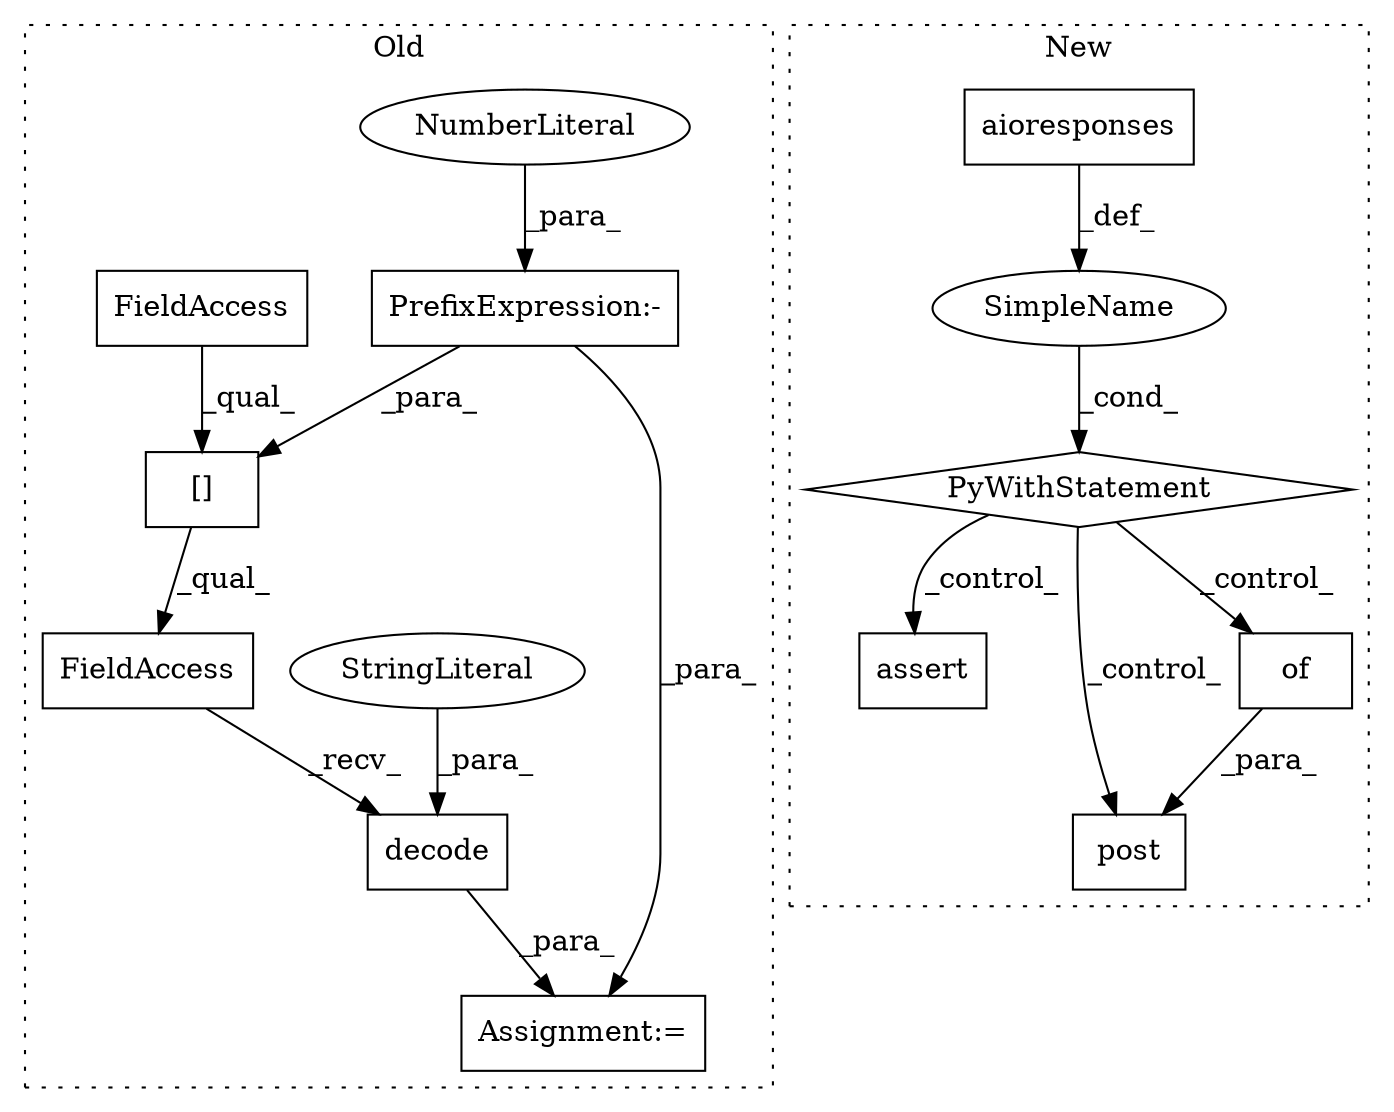 digraph G {
subgraph cluster0 {
1 [label="decode" a="32" s="1576,1590" l="7,1" shape="box"];
3 [label="Assignment:=" a="7" s="1540" l="1" shape="box"];
4 [label="StringLiteral" a="45" s="1583" l="7" shape="ellipse"];
8 [label="PrefixExpression:-" a="38" s="1567" l="1" shape="box"];
9 [label="NumberLiteral" a="34" s="1568" l="1" shape="ellipse"];
10 [label="[]" a="2" s="1541,1569" l="26,1" shape="box"];
11 [label="FieldAccess" a="22" s="1541" l="34" shape="box"];
12 [label="FieldAccess" a="22" s="1541" l="25" shape="box"];
label = "Old";
style="dotted";
}
subgraph cluster1 {
2 [label="assert" a="6" s="1589" l="7" shape="box"];
5 [label="SimpleName" a="42" s="" l="" shape="ellipse"];
6 [label="PyWithStatement" a="104" s="1416,1440" l="10,2" shape="diamond"];
7 [label="aioresponses" a="32" s="1426" l="14" shape="box"];
13 [label="post" a="32" s="1475,1492" l="5,1" shape="box"];
14 [label="of" a="32" s="1488" l="4" shape="box"];
label = "New";
style="dotted";
}
1 -> 3 [label="_para_"];
4 -> 1 [label="_para_"];
5 -> 6 [label="_cond_"];
6 -> 2 [label="_control_"];
6 -> 13 [label="_control_"];
6 -> 14 [label="_control_"];
7 -> 5 [label="_def_"];
8 -> 3 [label="_para_"];
8 -> 10 [label="_para_"];
9 -> 8 [label="_para_"];
10 -> 11 [label="_qual_"];
11 -> 1 [label="_recv_"];
12 -> 10 [label="_qual_"];
14 -> 13 [label="_para_"];
}